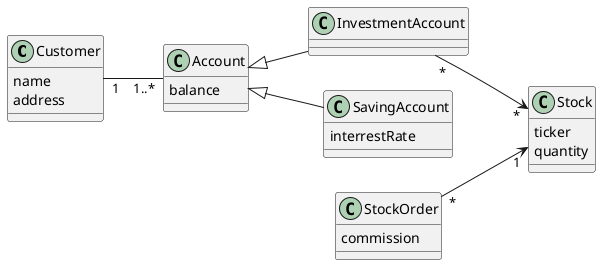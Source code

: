 @startuml
left to right direction

Class Customer{
    name
    address
}

Class Account {
    balance
}

Class InvestmentAccount extends Account {

}

Class SavingAccount extends Account{
    interrestRate
}

Class Stock  {
    ticker
    quantity
}

Class StockOrder{
    commission
}

Customer "1" -- "1..*" Account
InvestmentAccount "*" --> "*" Stock
StockOrder "*" --> "1" Stock


@enduml